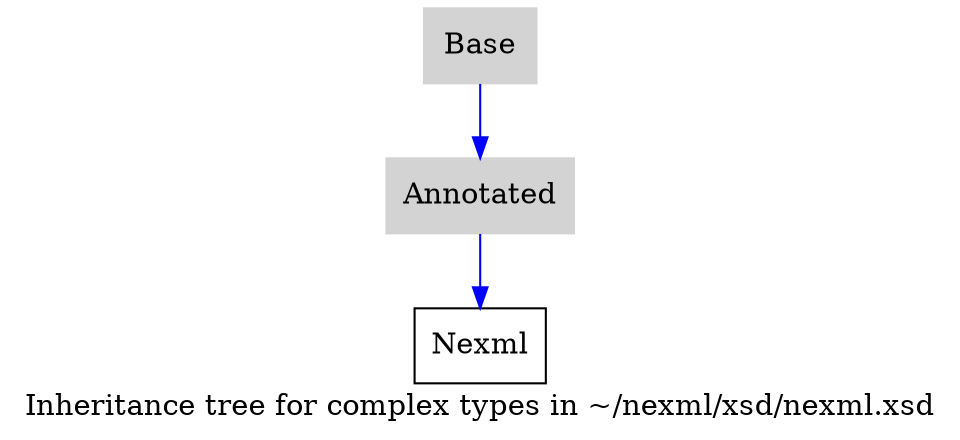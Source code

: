 /*
    this graphviz graph documents the nexml inheritance tree
    from /Users/priyam/nexml/nexml.github.io/nexml/xsd/nexml.xsd upwards. Graph generated on Tue Sep 23 12:49:35 2014    from template: $Id$    
*/
digraph inheritance {
    label="Inheritance tree for complex types in ~/nexml/xsd/nexml.xsd";
                                                                Nexml [URL="/doc/schema-1/nexml/#Nexml",shape=box];        
                                                                        Annotated -> Nexml [color=blue];
                                                                                Annotated [URL="/doc/schema-1/abstract/#Annotated",shape=box,color=lightgrey,style=filled];
                                                                                Base -> Annotated [color=blue];
                                                                                Base [URL="/doc/schema-1/meta/annotations/#Base",shape=box,color=lightgrey,style=filled];
                                                            }


